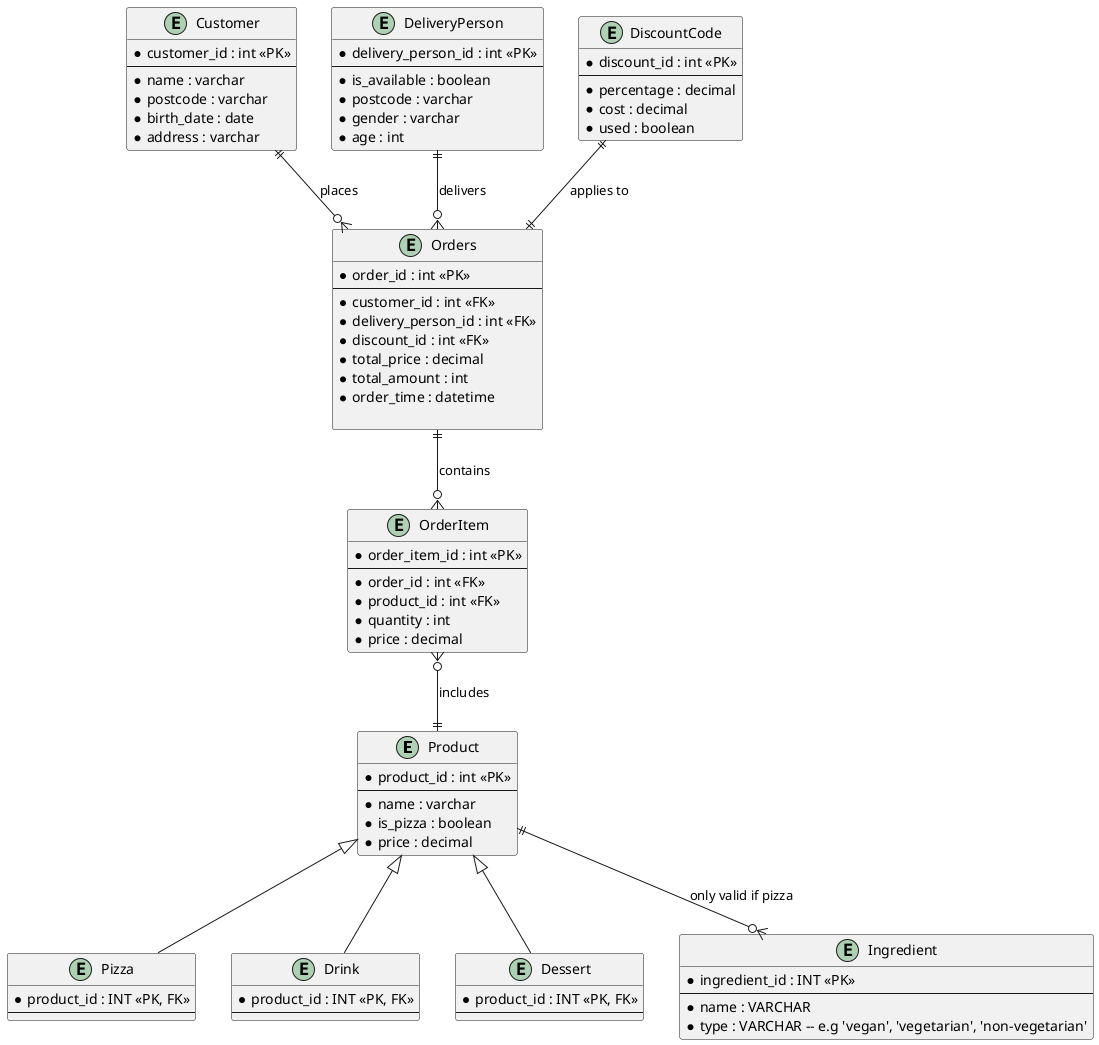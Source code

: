 @startuml Entity-Relationship-Diagram

' -- Entities based on the SQL schema --

entity "Product" as product {
  * product_id : int <<PK>>
  --
  * name : varchar
  * is_pizza : boolean
  * price : decimal
}

entity "Pizza" as P {
  * product_id : INT <<PK, FK>>
  --
}

entity "Drink" as drink {
  * product_id : INT <<PK, FK>>
  --
}

entity "Dessert" as dessert {
  * product_id : INT <<PK, FK>>
  --
}

entity "OrderItem" as OI {
  * order_item_id : int <<PK>>
  --
  * order_id : int <<FK>> 
  * product_id : int <<FK>>
  * quantity : int
  * price : decimal
}

entity "Orders" as O {
  * order_id : int <<PK>>
  --
  * customer_id : int <<FK>>
  * delivery_person_id : int <<FK>>
  * discount_id : int <<FK>>
  * total_price : decimal
  * total_amount : int
  * order_time : datetime

}

' -- Other existing entities (assumed) --

entity "Customer" as customer {
  * customer_id : int <<PK>>
  --
  * name : varchar
  * postcode : varchar
  * birth_date : date
  * address : varchar
}

entity "DeliveryPerson" as DP {
  * delivery_person_id : int <<PK>>
  --
  * is_available : boolean
  * postcode : varchar
  * gender : varchar
  * age : int
}

entity "DiscountCode" as DC {
  * discount_id : int <<PK>>
  --
  * percentage : decimal
  * cost : decimal
  * used : boolean
}

entity "Ingredient" as I {
  * ingredient_id : INT <<PK>>
  --
  * name : VARCHAR
  * type : VARCHAR -- e.g 'vegan', 'vegetarian', 'non-vegetarian'
}


' -- Relationships --

' Inheritance: Pizza, Drink, and Dessert are types of Product
product <|-- P
product <|-- drink
product <|-- dessert

' Core order relationships
customer ||--o{ O : places
O      ||--o{ OI : contains
OI     }o--|| product : includes
DP     ||--o{ O : delivers

' Other relationships (assumed)
product ||--o{ I : "only valid if pizza"
DC ||--|| O : "applies to"

@enduml